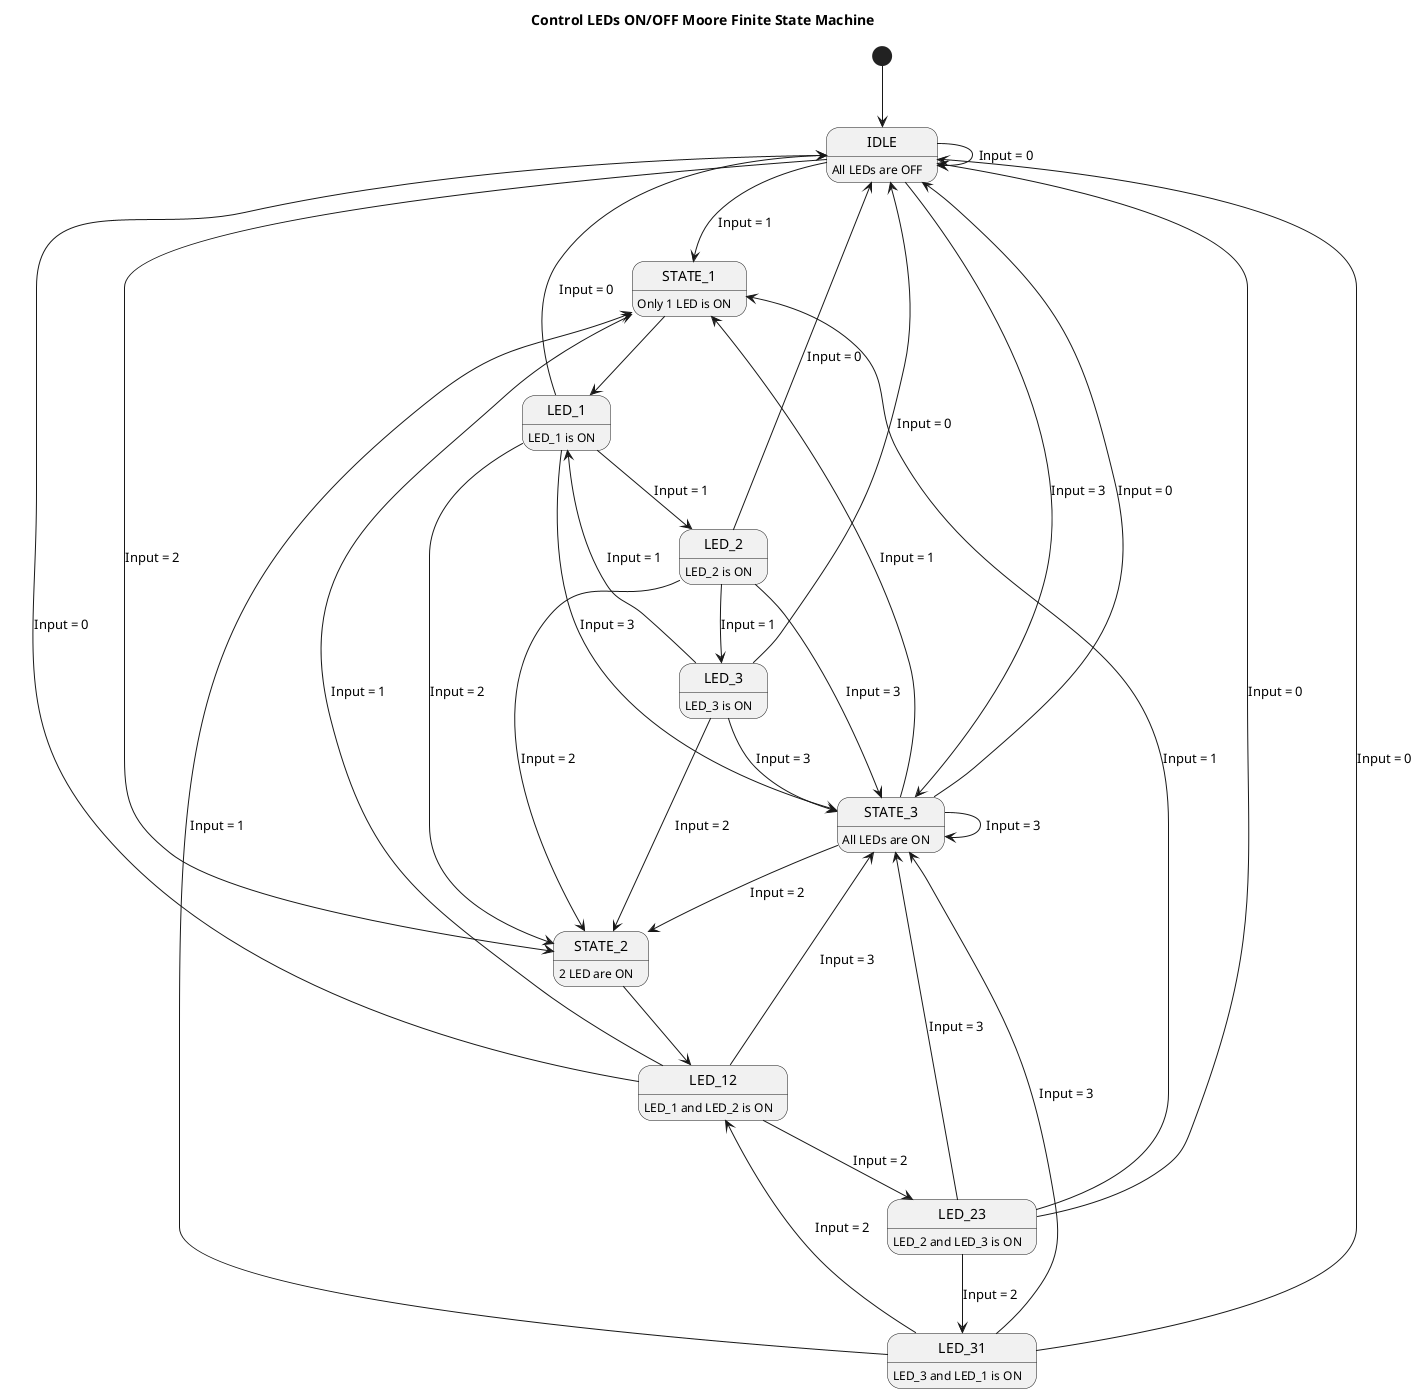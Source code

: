 @startuml FSM-Exercise-1_MOORE

title "Control LEDs ON/OFF Moore Finite State Machine"

[*] --> IDLE

IDLE --> IDLE: Input = 0
IDLE --> STATE_1: Input = 1
IDLE --> STATE_2: Input = 2
IDLE --> STATE_3: Input = 3
STATE_1 --> LED_1
LED_1 --> IDLE: Input = 0
LED_1 --> LED_2: Input = 1
LED_1 --> STATE_2: Input = 2
LED_1 --> STATE_3: Input = 3
LED_2 --> IDLE: Input = 0
LED_2 --> LED_3: Input = 1
LED_2 --> STATE_2: Input = 2
LED_2 --> STATE_3: Input = 3
LED_3 --> IDLE: Input = 0
LED_3 --> LED_1: Input = 1
LED_3 --> STATE_2: Input = 2
LED_3 --> STATE_3: Input = 3
STATE_2 --> LED_12
LED_12 --> IDLE: Input = 0
LED_12 --> STATE_1: Input = 1
LED_12 --> LED_23: Input = 2
LED_12 --> STATE_3: Input = 3
LED_23 --> IDLE: Input = 0
LED_23 --> STATE_1: Input = 1
LED_23 --> LED_31: Input = 2
LED_23 --> STATE_3: Input = 3
LED_31 --> IDLE: Input = 0
LED_31 --> STATE_1: Input = 1
LED_31 --> LED_12: Input = 2
LED_31 --> STATE_3: Input = 3
STATE_3 --> IDLE: Input = 0
STATE_3 --> STATE_1: Input = 1
STATE_3 --> STATE_2: Input = 2
STATE_3 --> STATE_3: Input = 3

IDLE : All LEDs are OFF
STATE_1 : Only 1 LED is ON
STATE_2 : 2 LED are ON
STATE_3 : All LEDs are ON
LED_1: LED_1 is ON
LED_2: LED_2 is ON
LED_3: LED_3 is ON
LED_12: LED_1 and LED_2 is ON
LED_23: LED_2 and LED_3 is ON
LED_31: LED_3 and LED_1 is ON

@enduml